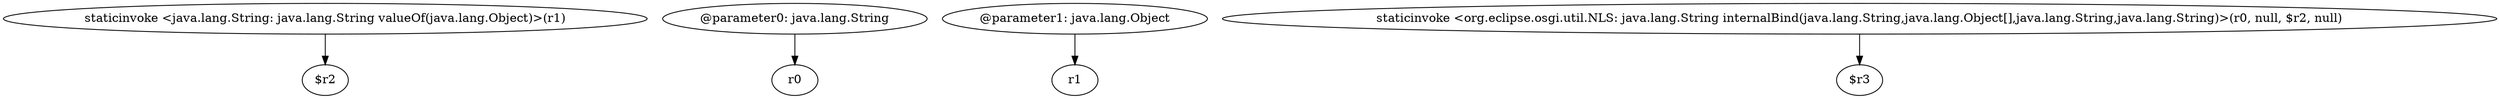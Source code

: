 digraph g {
0[label="staticinvoke <java.lang.String: java.lang.String valueOf(java.lang.Object)>(r1)"]
1[label="$r2"]
0->1[label=""]
2[label="@parameter0: java.lang.String"]
3[label="r0"]
2->3[label=""]
4[label="@parameter1: java.lang.Object"]
5[label="r1"]
4->5[label=""]
6[label="staticinvoke <org.eclipse.osgi.util.NLS: java.lang.String internalBind(java.lang.String,java.lang.Object[],java.lang.String,java.lang.String)>(r0, null, $r2, null)"]
7[label="$r3"]
6->7[label=""]
}